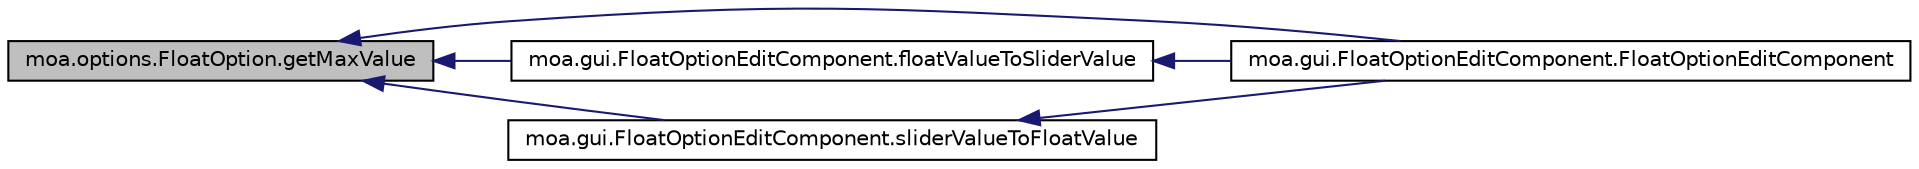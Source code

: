 digraph G
{
  edge [fontname="Helvetica",fontsize="10",labelfontname="Helvetica",labelfontsize="10"];
  node [fontname="Helvetica",fontsize="10",shape=record];
  rankdir=LR;
  Node1 [label="moa.options.FloatOption.getMaxValue",height=0.2,width=0.4,color="black", fillcolor="grey75", style="filled" fontcolor="black"];
  Node1 -> Node2 [dir=back,color="midnightblue",fontsize="10",style="solid",fontname="Helvetica"];
  Node2 [label="moa.gui.FloatOptionEditComponent.FloatOptionEditComponent",height=0.2,width=0.4,color="black", fillcolor="white", style="filled",URL="$classmoa_1_1gui_1_1FloatOptionEditComponent.html#af509c78d20980f416b8489f33c887281"];
  Node1 -> Node3 [dir=back,color="midnightblue",fontsize="10",style="solid",fontname="Helvetica"];
  Node3 [label="moa.gui.FloatOptionEditComponent.floatValueToSliderValue",height=0.2,width=0.4,color="black", fillcolor="white", style="filled",URL="$classmoa_1_1gui_1_1FloatOptionEditComponent.html#aa8731aebc1eb70ed1932d5545b98e65a"];
  Node3 -> Node2 [dir=back,color="midnightblue",fontsize="10",style="solid",fontname="Helvetica"];
  Node1 -> Node4 [dir=back,color="midnightblue",fontsize="10",style="solid",fontname="Helvetica"];
  Node4 [label="moa.gui.FloatOptionEditComponent.sliderValueToFloatValue",height=0.2,width=0.4,color="black", fillcolor="white", style="filled",URL="$classmoa_1_1gui_1_1FloatOptionEditComponent.html#ab8d502853c9408a09129d99b8c4bf78a"];
  Node4 -> Node2 [dir=back,color="midnightblue",fontsize="10",style="solid",fontname="Helvetica"];
}
